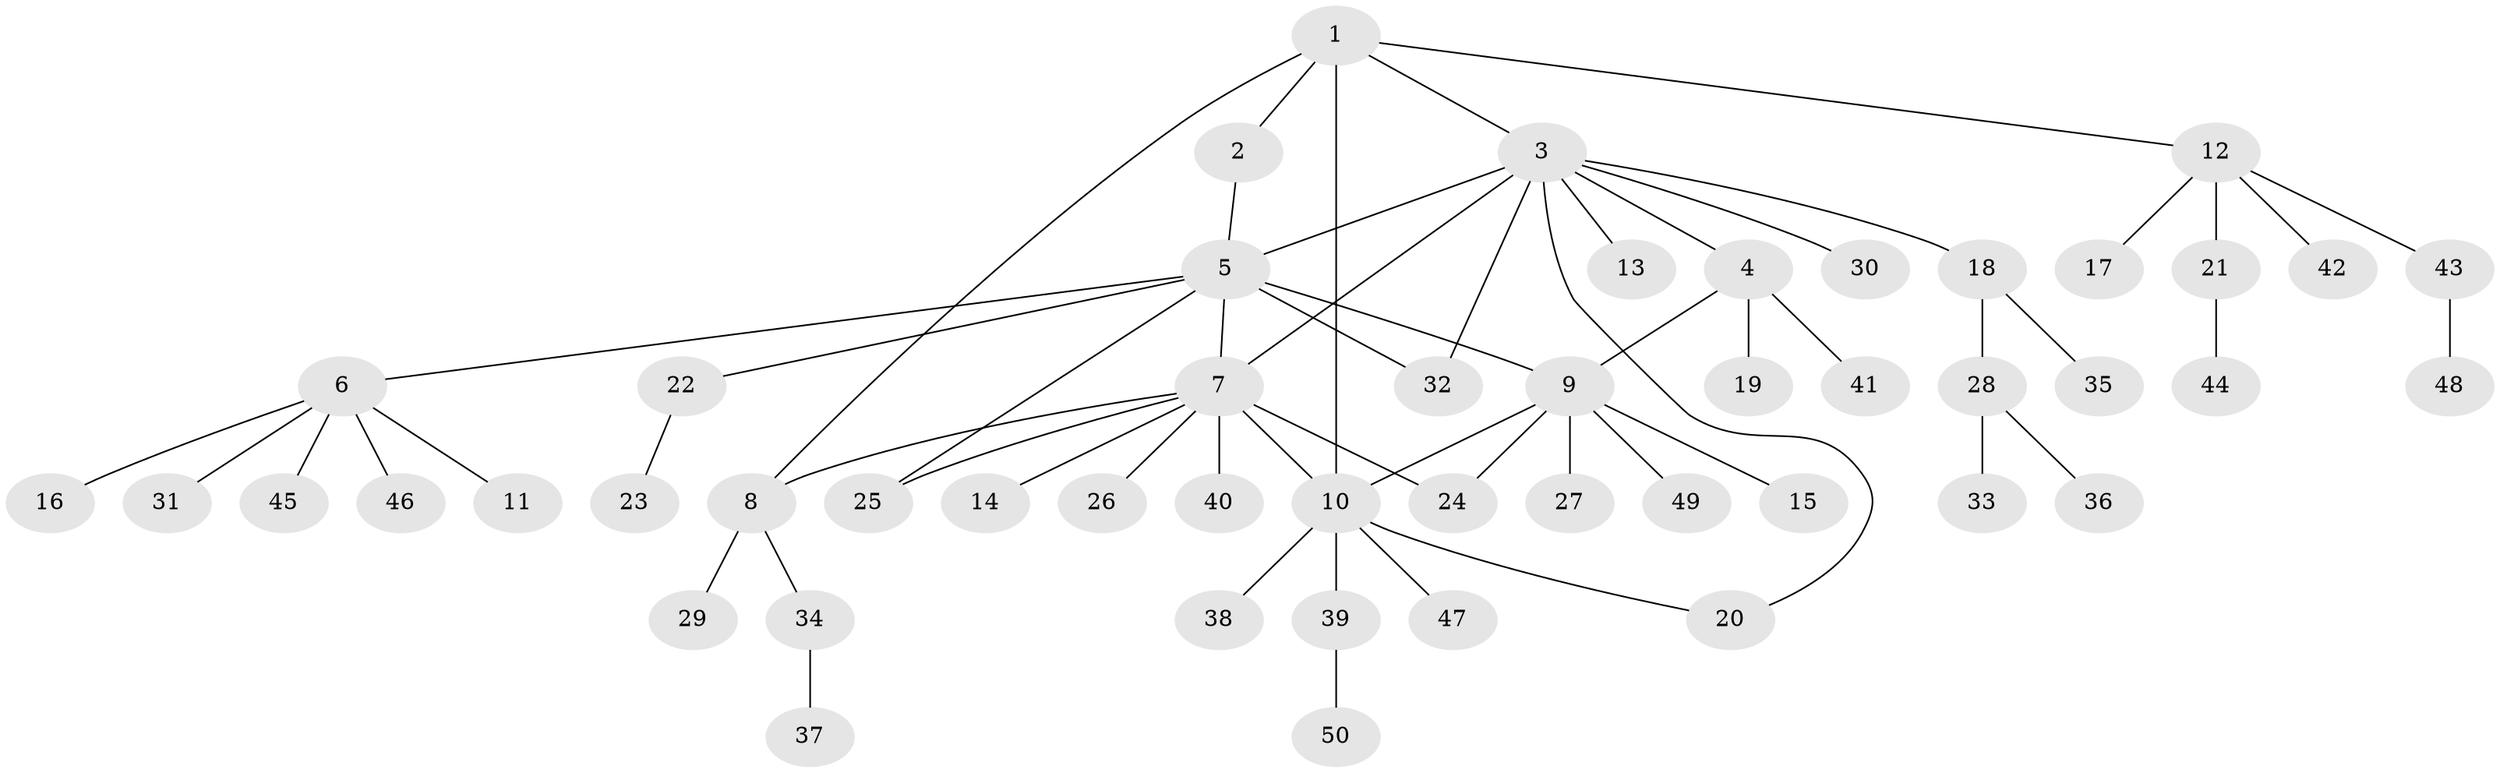 // coarse degree distribution, {5: 0.05555555555555555, 8: 0.05555555555555555, 3: 0.05555555555555555, 13: 0.027777777777777776, 7: 0.027777777777777776, 1: 0.6111111111111112, 4: 0.05555555555555555, 2: 0.1111111111111111}
// Generated by graph-tools (version 1.1) at 2025/24/03/03/25 07:24:17]
// undirected, 50 vertices, 59 edges
graph export_dot {
graph [start="1"]
  node [color=gray90,style=filled];
  1;
  2;
  3;
  4;
  5;
  6;
  7;
  8;
  9;
  10;
  11;
  12;
  13;
  14;
  15;
  16;
  17;
  18;
  19;
  20;
  21;
  22;
  23;
  24;
  25;
  26;
  27;
  28;
  29;
  30;
  31;
  32;
  33;
  34;
  35;
  36;
  37;
  38;
  39;
  40;
  41;
  42;
  43;
  44;
  45;
  46;
  47;
  48;
  49;
  50;
  1 -- 2;
  1 -- 3;
  1 -- 8;
  1 -- 10;
  1 -- 12;
  2 -- 5;
  3 -- 4;
  3 -- 5;
  3 -- 7;
  3 -- 13;
  3 -- 18;
  3 -- 20;
  3 -- 30;
  3 -- 32;
  4 -- 9;
  4 -- 19;
  4 -- 41;
  5 -- 6;
  5 -- 7;
  5 -- 9;
  5 -- 22;
  5 -- 25;
  5 -- 32;
  6 -- 11;
  6 -- 16;
  6 -- 31;
  6 -- 45;
  6 -- 46;
  7 -- 8;
  7 -- 10;
  7 -- 14;
  7 -- 24;
  7 -- 25;
  7 -- 26;
  7 -- 40;
  8 -- 29;
  8 -- 34;
  9 -- 10;
  9 -- 15;
  9 -- 24;
  9 -- 27;
  9 -- 49;
  10 -- 20;
  10 -- 38;
  10 -- 39;
  10 -- 47;
  12 -- 17;
  12 -- 21;
  12 -- 42;
  12 -- 43;
  18 -- 28;
  18 -- 35;
  21 -- 44;
  22 -- 23;
  28 -- 33;
  28 -- 36;
  34 -- 37;
  39 -- 50;
  43 -- 48;
}
